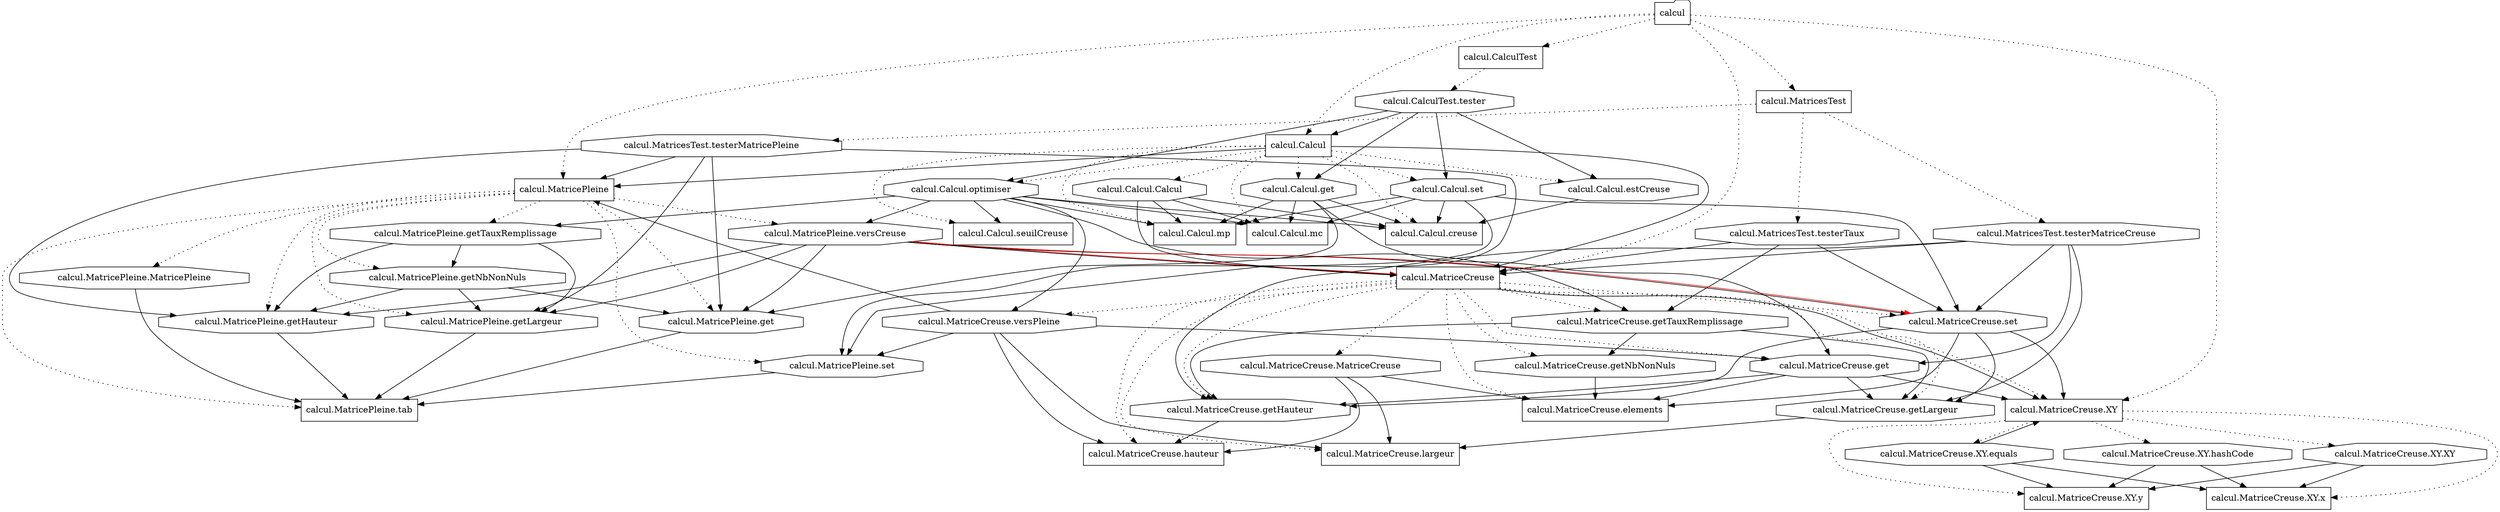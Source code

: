 digraph  G {
  n0 [shape=folder,label="calcul"];
  n1 [shape=box,label="calcul.MatricesTest"]
  n2 [shape=octagon,label="calcul.MatricesTest.testerMatricePleine"];
  n3 [shape=octagon,label="calcul.MatricesTest.testerMatriceCreuse"];
  n4 [shape=octagon,label="calcul.MatricesTest.testerTaux"];
  n5 [shape=box,label="calcul.CalculTest"]
  n6 [shape=octagon,label="calcul.CalculTest.tester"];
  n7 [shape=box,label="calcul.MatricePleine"]
  n8 [shape=octagon,label="calcul.MatricePleine.MatricePleine"];
  n9 [shape=octagon,label="calcul.MatricePleine.getHauteur"];
  n10 [shape=octagon,label="calcul.MatricePleine.getLargeur"];
  n11 [shape=octagon,label="calcul.MatricePleine.set"];
  n12 [shape=octagon,label="calcul.MatricePleine.get"];
  n13 [shape=octagon,label="calcul.MatricePleine.versCreuse"];
  n14 [shape=octagon,label="calcul.MatricePleine.getTauxRemplissage"];
  n15 [shape=octagon,label="calcul.MatricePleine.getNbNonNuls"];
  n16 [shape=doubleellipse,label="calcul.MatricePleine.tab"];
  n17 [shape=box,label="calcul.Calcul"]
  n18 [shape=octagon,label="calcul.Calcul.Calcul"];
  n19 [shape=octagon,label="calcul.Calcul.set"];
  n20 [shape=octagon,label="calcul.Calcul.get"];
  n21 [shape=octagon,label="calcul.Calcul.estCreuse"];
  n22 [shape=octagon,label="calcul.Calcul.optimiser"];
  n23 [shape=doubleellipse,label="calcul.Calcul.seuilCreuse"];
  n24 [shape=doubleellipse,label="calcul.Calcul.creuse"];
  n25 [shape=doubleellipse,label="calcul.Calcul.mc"];
  n26 [shape=doubleellipse,label="calcul.Calcul.mp"];
  n27 [shape=box,label="calcul.MatriceCreuse.XY"]
  n28 [shape=octagon,label="calcul.MatriceCreuse.XY.XY"];
  n29 [shape=octagon,label="calcul.MatriceCreuse.XY.equals"];
  n30 [shape=octagon,label="calcul.MatriceCreuse.XY.hashCode"];
  n31 [shape=doubleellipse,label="calcul.MatriceCreuse.XY.x"];
  n32 [shape=doubleellipse,label="calcul.MatriceCreuse.XY.y"];
  n33 [shape=box,label="calcul.MatriceCreuse"]
  n34 [shape=octagon,label="calcul.MatriceCreuse.MatriceCreuse"];
  n35 [shape=octagon,label="calcul.MatriceCreuse.getLargeur"];
  n36 [shape=octagon,label="calcul.MatriceCreuse.getHauteur"];
  n37 [shape=octagon,label="calcul.MatriceCreuse.set"];
  n38 [shape=octagon,label="calcul.MatriceCreuse.get"];
  n39 [shape=octagon,label="calcul.MatriceCreuse.versPleine"];
  n40 [shape=octagon,label="calcul.MatriceCreuse.getTauxRemplissage"];
  n41 [shape=octagon,label="calcul.MatriceCreuse.getNbNonNuls"];
  n42 [shape=doubleellipse,label="calcul.MatriceCreuse.elements"];
  n43 [shape=doubleellipse,label="calcul.MatriceCreuse.hauteur"];
  n44 [shape=doubleellipse,label="calcul.MatriceCreuse.largeur"];
  n2 -> n7  ;
  n2 -> n9  ;
  n2 -> n10  ;
  n2 -> n11  ;
  n2 -> n12  ;
  n3 -> n33  ;
  n3 -> n35  ;
  n3 -> n36  ;
  n3 -> n37  ;
  n3 -> n38  ;
  n4 -> n33  ;
  n4 -> n37  ;
  n4 -> n40  ;
  n6 -> n17  ;
  n6 -> n19  ;
  n6 -> n20  ;
  n6 -> n21  ;
  n6 -> n22  ;
  n8 -> n16  ;
  n9 -> n16  ;
  n10 -> n16  ;
  n11 -> n16  ;
  n12 -> n16  ;
  n13 -> n9  ;
  n13 -> n10  ;
  n13 -> n12  ;
  n13 -> n33  ;
  n13 -> n37  ;
  n14 -> n9  ;
  n14 -> n10  ;
  n14 -> n15  ;
  n15 -> n9  ;
  n15 -> n10  ;
  n15 -> n12  ;
  n17 -> n7  ;
  n17 -> n33  ;
  n18 -> n24  ;
  n18 -> n25  ;
  n18 -> n26  ;
  n18 -> n33  ;
  n19 -> n11  ;
  n19 -> n24  ;
  n19 -> n25  ;
  n19 -> n26  ;
  n19 -> n37  ;
  n20 -> n12  ;
  n20 -> n24  ;
  n20 -> n25  ;
  n20 -> n26  ;
  n20 -> n38  ;
  n21 -> n24  ;
  n22 -> n13  ;
  n22 -> n14  ;
  n22 -> n23  ;
  n22 -> n24  ;
  n22 -> n25  ;
  n22 -> n26  ;
  n22 -> n39  ;
  n22 -> n40  ;
  n28 -> n31  ;
  n28 -> n32  ;
  n29 -> n27  ;
  n29 -> n31  ;
  n29 -> n32  ;
  n30 -> n31  ;
  n30 -> n32  ;
  n33 -> n27  ;
  n34 -> n42  ;
  n34 -> n43  ;
  n34 -> n44  ;
  n35 -> n44  ;
  n36 -> n43  ;
  n37 -> n27  ;
  n37 -> n35  ;
  n37 -> n36  ;
  n37 -> n42  ;
  n38 -> n27  ;
  n38 -> n35  ;
  n38 -> n36  ;
  n38 -> n42  ;
  n39 -> n7  ;
  n39 -> n11  ;
  n39 -> n38  ;
  n39 -> n43  ;
  n39 -> n44  ;
  n40 -> n35  ;
  n40 -> n36  ;
  n40 -> n41  ;
  n41 -> n42  ;
  n0 -> n1 [style=dotted] ;
  n0 -> n5 [style=dotted] ;
  n0 -> n7 [style=dotted] ;
  n0 -> n17 [style=dotted] ;
  n0 -> n27 [style=dotted] ;
  n0 -> n33 [style=dotted] ;
  n1 -> n2 [style=dotted] ;
  n1 -> n3 [style=dotted] ;
  n1 -> n4 [style=dotted] ;
  n5 -> n6 [style=dotted] ;
  n7 -> n8 [style=dotted] ;
  n7 -> n9 [style=dotted] ;
  n7 -> n10 [style=dotted] ;
  n7 -> n11 [style=dotted] ;
  n7 -> n12 [style=dotted] ;
  n7 -> n13 [style=dotted] ;
  n7 -> n14 [style=dotted] ;
  n7 -> n15 [style=dotted] ;
  n7 -> n16 [style=dotted] ;
  n17 -> n18 [style=dotted] ;
  n17 -> n19 [style=dotted] ;
  n17 -> n20 [style=dotted] ;
  n17 -> n21 [style=dotted] ;
  n17 -> n22 [style=dotted] ;
  n17 -> n23 [style=dotted] ;
  n17 -> n24 [style=dotted] ;
  n17 -> n25 [style=dotted] ;
  n17 -> n26 [style=dotted] ;
  n27 -> n28 [style=dotted] ;
  n27 -> n29 [style=dotted] ;
  n27 -> n30 [style=dotted] ;
  n27 -> n31 [style=dotted] ;
  n27 -> n32 [style=dotted] ;
  n33 -> n27 [style=dotted] ;
  n33 -> n34 [style=dotted] ;
  n33 -> n35 [style=dotted] ;
  n33 -> n36 [style=dotted] ;
  n33 -> n37 [style=dotted] ;
  n33 -> n38 [style=dotted] ;
  n33 -> n39 [style=dotted] ;
  n33 -> n40 [style=dotted] ;
  n33 -> n41 [style=dotted] ;
  n33 -> n42 [style=dotted] ;
  n33 -> n43 [style=dotted] ;
  n33 -> n44 [style=dotted] ;
  n13 -> n33 [color=red] ;
  n13 -> n37 [color=red] ;
}
